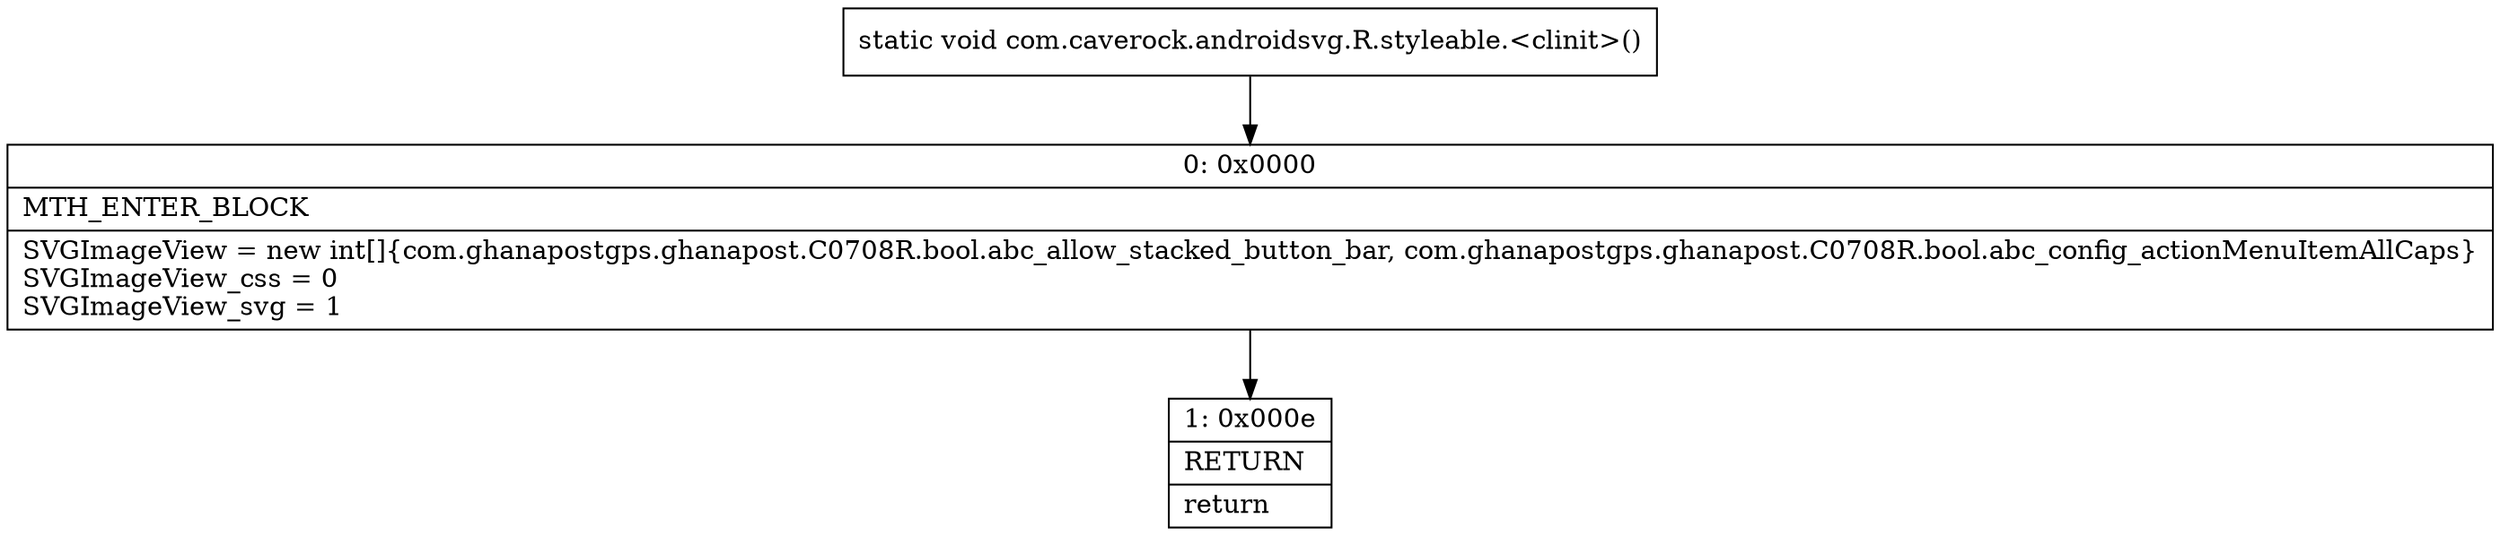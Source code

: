 digraph "CFG forcom.caverock.androidsvg.R.styleable.\<clinit\>()V" {
Node_0 [shape=record,label="{0\:\ 0x0000|MTH_ENTER_BLOCK\l|SVGImageView = new int[]\{com.ghanapostgps.ghanapost.C0708R.bool.abc_allow_stacked_button_bar, com.ghanapostgps.ghanapost.C0708R.bool.abc_config_actionMenuItemAllCaps\}\lSVGImageView_css = 0\lSVGImageView_svg = 1\l}"];
Node_1 [shape=record,label="{1\:\ 0x000e|RETURN\l|return\l}"];
MethodNode[shape=record,label="{static void com.caverock.androidsvg.R.styleable.\<clinit\>() }"];
MethodNode -> Node_0;
Node_0 -> Node_1;
}

